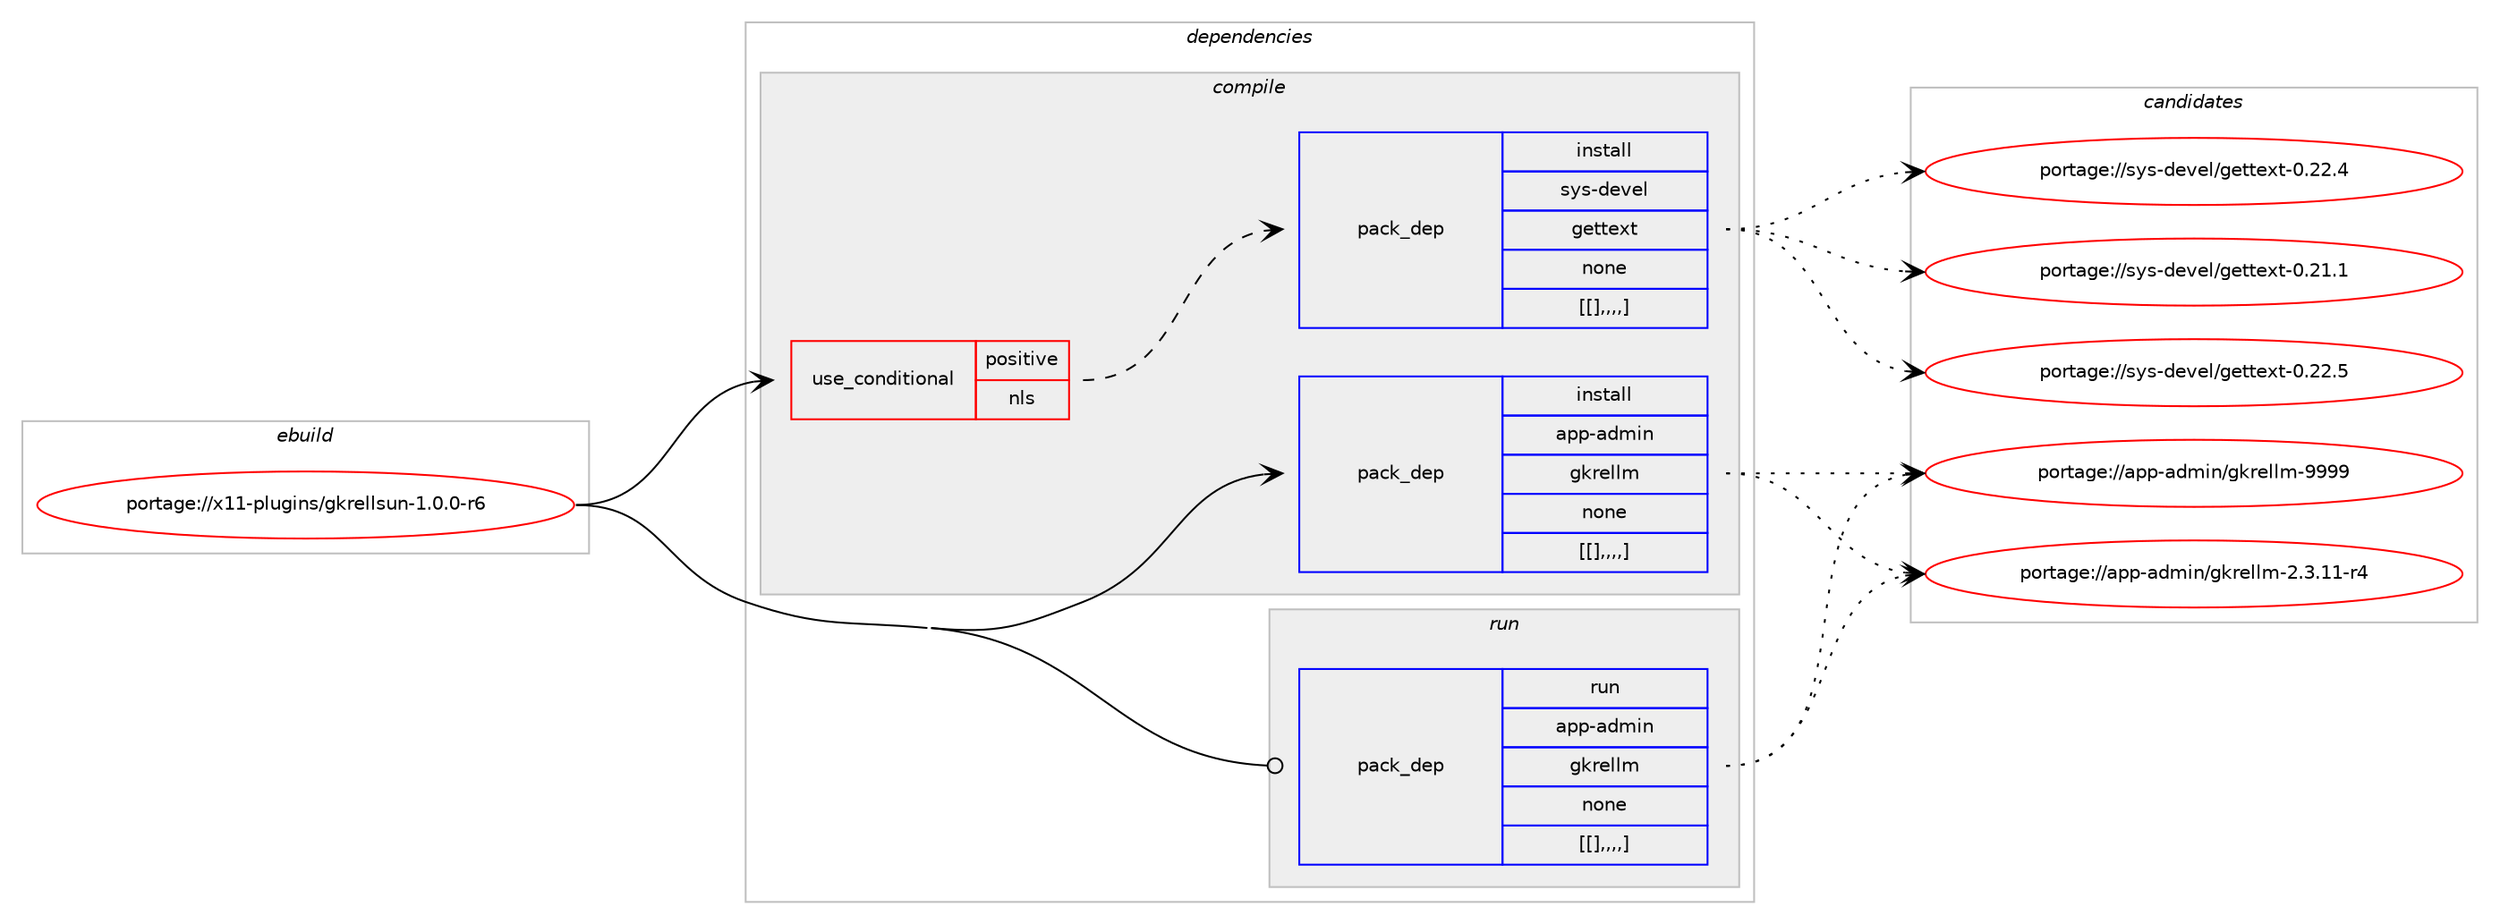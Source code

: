digraph prolog {

# *************
# Graph options
# *************

newrank=true;
concentrate=true;
compound=true;
graph [rankdir=LR,fontname=Helvetica,fontsize=10,ranksep=1.5];#, ranksep=2.5, nodesep=0.2];
edge  [arrowhead=vee];
node  [fontname=Helvetica,fontsize=10];

# **********
# The ebuild
# **********

subgraph cluster_leftcol {
color=gray;
label=<<i>ebuild</i>>;
id [label="portage://x11-plugins/gkrellsun-1.0.0-r6", color=red, width=4, href="../x11-plugins/gkrellsun-1.0.0-r6.svg"];
}

# ****************
# The dependencies
# ****************

subgraph cluster_midcol {
color=gray;
label=<<i>dependencies</i>>;
subgraph cluster_compile {
fillcolor="#eeeeee";
style=filled;
label=<<i>compile</i>>;
subgraph cond127939 {
dependency484332 [label=<<TABLE BORDER="0" CELLBORDER="1" CELLSPACING="0" CELLPADDING="4"><TR><TD ROWSPAN="3" CELLPADDING="10">use_conditional</TD></TR><TR><TD>positive</TD></TR><TR><TD>nls</TD></TR></TABLE>>, shape=none, color=red];
subgraph pack352839 {
dependency484333 [label=<<TABLE BORDER="0" CELLBORDER="1" CELLSPACING="0" CELLPADDING="4" WIDTH="220"><TR><TD ROWSPAN="6" CELLPADDING="30">pack_dep</TD></TR><TR><TD WIDTH="110">install</TD></TR><TR><TD>sys-devel</TD></TR><TR><TD>gettext</TD></TR><TR><TD>none</TD></TR><TR><TD>[[],,,,]</TD></TR></TABLE>>, shape=none, color=blue];
}
dependency484332:e -> dependency484333:w [weight=20,style="dashed",arrowhead="vee"];
}
id:e -> dependency484332:w [weight=20,style="solid",arrowhead="vee"];
subgraph pack352840 {
dependency484334 [label=<<TABLE BORDER="0" CELLBORDER="1" CELLSPACING="0" CELLPADDING="4" WIDTH="220"><TR><TD ROWSPAN="6" CELLPADDING="30">pack_dep</TD></TR><TR><TD WIDTH="110">install</TD></TR><TR><TD>app-admin</TD></TR><TR><TD>gkrellm</TD></TR><TR><TD>none</TD></TR><TR><TD>[[],,,,]</TD></TR></TABLE>>, shape=none, color=blue];
}
id:e -> dependency484334:w [weight=20,style="solid",arrowhead="vee"];
}
subgraph cluster_compileandrun {
fillcolor="#eeeeee";
style=filled;
label=<<i>compile and run</i>>;
}
subgraph cluster_run {
fillcolor="#eeeeee";
style=filled;
label=<<i>run</i>>;
subgraph pack352841 {
dependency484335 [label=<<TABLE BORDER="0" CELLBORDER="1" CELLSPACING="0" CELLPADDING="4" WIDTH="220"><TR><TD ROWSPAN="6" CELLPADDING="30">pack_dep</TD></TR><TR><TD WIDTH="110">run</TD></TR><TR><TD>app-admin</TD></TR><TR><TD>gkrellm</TD></TR><TR><TD>none</TD></TR><TR><TD>[[],,,,]</TD></TR></TABLE>>, shape=none, color=blue];
}
id:e -> dependency484335:w [weight=20,style="solid",arrowhead="odot"];
}
}

# **************
# The candidates
# **************

subgraph cluster_choices {
rank=same;
color=gray;
label=<<i>candidates</i>>;

subgraph choice352839 {
color=black;
nodesep=1;
choice115121115451001011181011084710310111611610112011645484650504653 [label="portage://sys-devel/gettext-0.22.5", color=red, width=4,href="../sys-devel/gettext-0.22.5.svg"];
choice115121115451001011181011084710310111611610112011645484650504652 [label="portage://sys-devel/gettext-0.22.4", color=red, width=4,href="../sys-devel/gettext-0.22.4.svg"];
choice115121115451001011181011084710310111611610112011645484650494649 [label="portage://sys-devel/gettext-0.21.1", color=red, width=4,href="../sys-devel/gettext-0.21.1.svg"];
dependency484333:e -> choice115121115451001011181011084710310111611610112011645484650504653:w [style=dotted,weight="100"];
dependency484333:e -> choice115121115451001011181011084710310111611610112011645484650504652:w [style=dotted,weight="100"];
dependency484333:e -> choice115121115451001011181011084710310111611610112011645484650494649:w [style=dotted,weight="100"];
}
subgraph choice352840 {
color=black;
nodesep=1;
choice971121124597100109105110471031071141011081081094557575757 [label="portage://app-admin/gkrellm-9999", color=red, width=4,href="../app-admin/gkrellm-9999.svg"];
choice97112112459710010910511047103107114101108108109455046514649494511452 [label="portage://app-admin/gkrellm-2.3.11-r4", color=red, width=4,href="../app-admin/gkrellm-2.3.11-r4.svg"];
dependency484334:e -> choice971121124597100109105110471031071141011081081094557575757:w [style=dotted,weight="100"];
dependency484334:e -> choice97112112459710010910511047103107114101108108109455046514649494511452:w [style=dotted,weight="100"];
}
subgraph choice352841 {
color=black;
nodesep=1;
choice971121124597100109105110471031071141011081081094557575757 [label="portage://app-admin/gkrellm-9999", color=red, width=4,href="../app-admin/gkrellm-9999.svg"];
choice97112112459710010910511047103107114101108108109455046514649494511452 [label="portage://app-admin/gkrellm-2.3.11-r4", color=red, width=4,href="../app-admin/gkrellm-2.3.11-r4.svg"];
dependency484335:e -> choice971121124597100109105110471031071141011081081094557575757:w [style=dotted,weight="100"];
dependency484335:e -> choice97112112459710010910511047103107114101108108109455046514649494511452:w [style=dotted,weight="100"];
}
}

}
